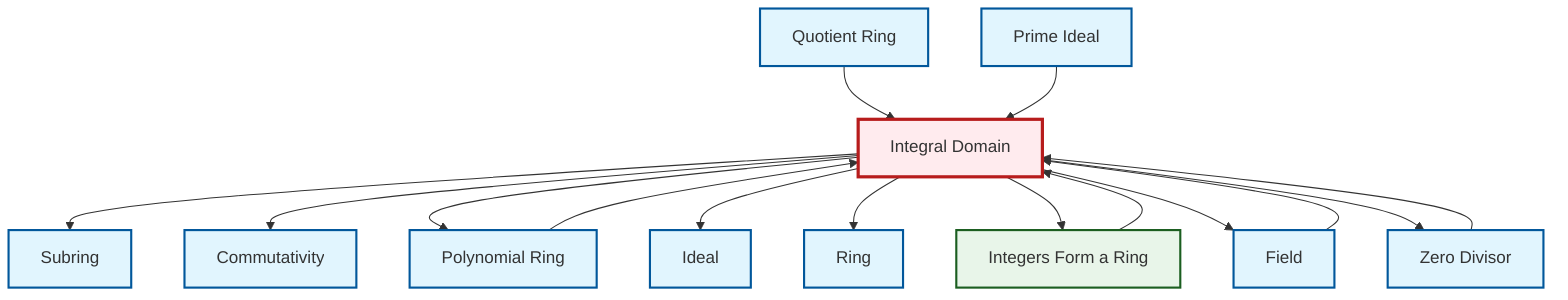graph TD
    classDef definition fill:#e1f5fe,stroke:#01579b,stroke-width:2px
    classDef theorem fill:#f3e5f5,stroke:#4a148c,stroke-width:2px
    classDef axiom fill:#fff3e0,stroke:#e65100,stroke-width:2px
    classDef example fill:#e8f5e9,stroke:#1b5e20,stroke-width:2px
    classDef current fill:#ffebee,stroke:#b71c1c,stroke-width:3px
    def-quotient-ring["Quotient Ring"]:::definition
    def-ring["Ring"]:::definition
    def-polynomial-ring["Polynomial Ring"]:::definition
    def-ideal["Ideal"]:::definition
    def-integral-domain["Integral Domain"]:::definition
    ex-integers-ring["Integers Form a Ring"]:::example
    def-field["Field"]:::definition
    def-commutativity["Commutativity"]:::definition
    def-zero-divisor["Zero Divisor"]:::definition
    def-prime-ideal["Prime Ideal"]:::definition
    def-subring["Subring"]:::definition
    def-integral-domain --> def-subring
    def-polynomial-ring --> def-integral-domain
    def-zero-divisor --> def-integral-domain
    def-field --> def-integral-domain
    def-integral-domain --> def-commutativity
    def-integral-domain --> def-polynomial-ring
    ex-integers-ring --> def-integral-domain
    def-integral-domain --> def-ideal
    def-integral-domain --> def-ring
    def-quotient-ring --> def-integral-domain
    def-prime-ideal --> def-integral-domain
    def-integral-domain --> ex-integers-ring
    def-integral-domain --> def-field
    def-integral-domain --> def-zero-divisor
    class def-integral-domain current
